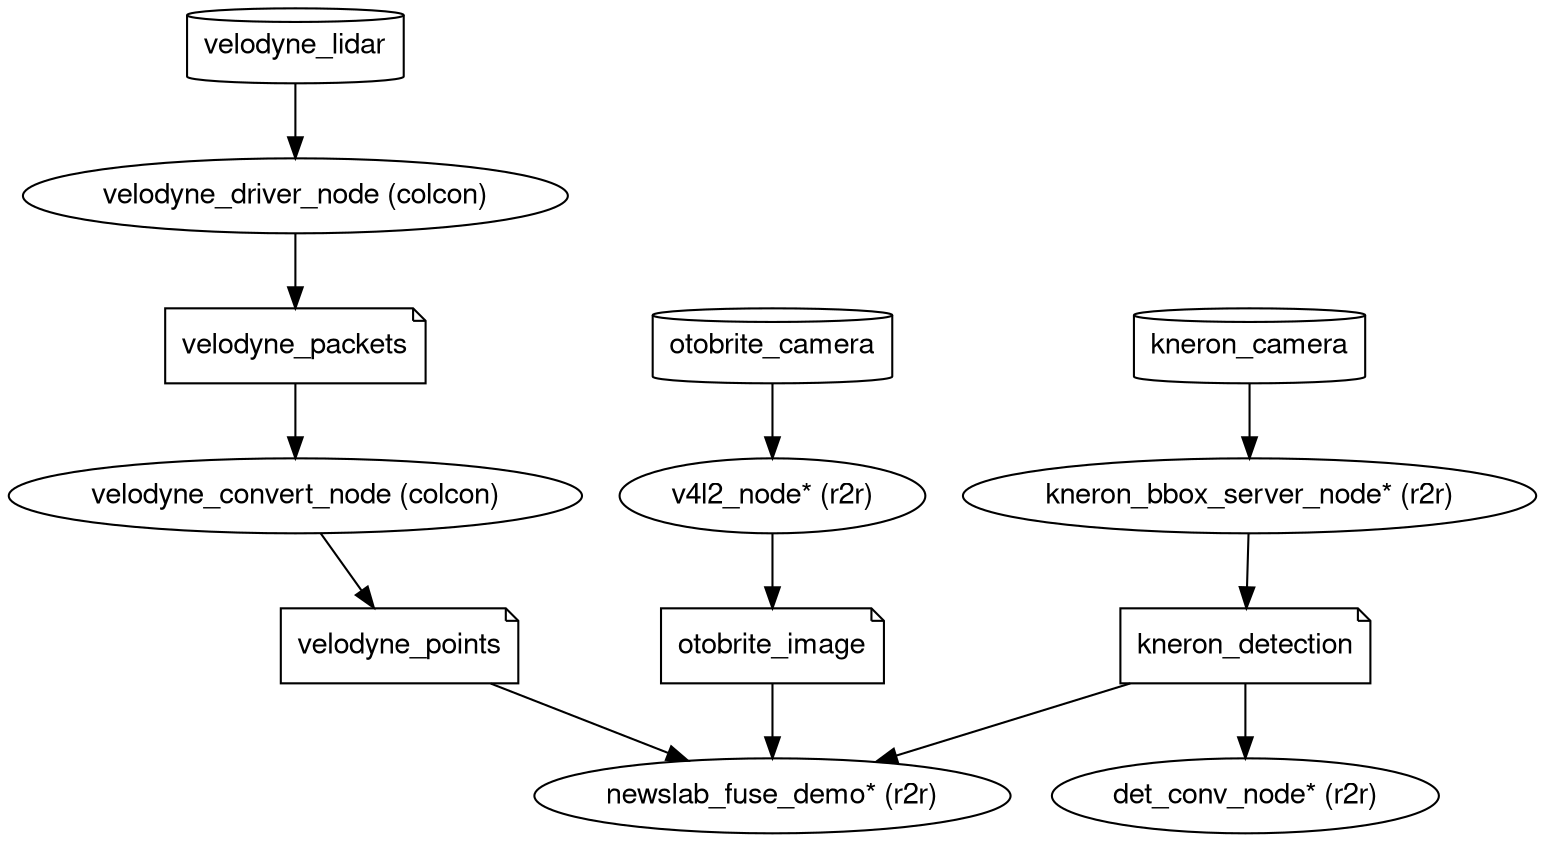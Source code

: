 digraph architecture {
        fontname="Helvetica,Arial,sans-serif"
        node [fontname="Helvetica,Arial,sans-serif"]
        edge [fontname="Helvetica,Arial,sans-serif"]

        node [shape=cylinder];
        velodyne_lidar;
        otobrite_camera;
        kneron_camera;
        
	node [shape=ellipse];
        velodyne_driver_node [label = "velodyne_driver_node (colcon)"];
        velodyne_convert_node [label = "velodyne_convert_node (colcon)"];
        newslab_fuse_demo [label = "newslab_fuse_demo* (r2r)"];
        kneron_bbox_server_node [label = "kneron_bbox_server_node* (r2r)"];
        v4l2_node [label = "v4l2_node* (r2r)"];
        det_conv_node [label = "det_conv_node* (r2r)"];
        
	node [shape=note];
        velodyne_packets;
        velodyne_points;
        kneron_detection;
        otobrite_image;

        // Velodyne 32C lidar device
        velodyne_lidar -> velodyne_driver_node

        // Otobrite camera device
        otobrite_camera -> v4l2_node
        
        // Kneron camera device
        kneron_camera -> kneron_bbox_server_node
        
        // topic velodyne_packets
        velodyne_driver_node -> velodyne_packets
        velodyne_packets -> velodyne_convert_node
        
        // topic velodyne_points
        velodyne_convert_node -> velodyne_points
        velodyne_points -> newslab_fuse_demo

        // topic kneron_detecion
        kneron_bbox_server_node -> kneron_detection
        kneron_detection -> newslab_fuse_demo
        kneron_detection -> det_conv_node

        // topic otobrite_image
        v4l2_node -> otobrite_image
        otobrite_image -> newslab_fuse_demo
}
